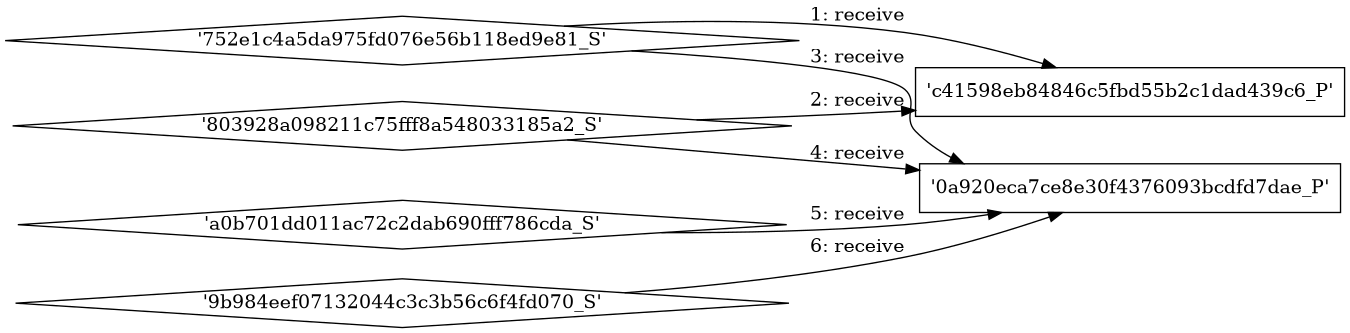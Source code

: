 digraph "D:\Learning\Paper\apt\基于CTI的攻击预警\Dataset\攻击图\ASGfromALLCTI\Secure your journey to the cloud with free DMARC monitoring for Office 365.dot" {
rankdir="LR"
size="9"
fixedsize="false"
splines="true"
nodesep=0.3
ranksep=0
fontsize=10
overlap="scalexy"
engine= "neato"
	"'c41598eb84846c5fbd55b2c1dad439c6_P'" [node_type=Process shape=box]
	"'752e1c4a5da975fd076e56b118ed9e81_S'" [node_type=Socket shape=diamond]
	"'752e1c4a5da975fd076e56b118ed9e81_S'" -> "'c41598eb84846c5fbd55b2c1dad439c6_P'" [label="1: receive"]
	"'c41598eb84846c5fbd55b2c1dad439c6_P'" [node_type=Process shape=box]
	"'803928a098211c75fff8a548033185a2_S'" [node_type=Socket shape=diamond]
	"'803928a098211c75fff8a548033185a2_S'" -> "'c41598eb84846c5fbd55b2c1dad439c6_P'" [label="2: receive"]
	"'0a920eca7ce8e30f4376093bcdfd7dae_P'" [node_type=Process shape=box]
	"'752e1c4a5da975fd076e56b118ed9e81_S'" [node_type=Socket shape=diamond]
	"'752e1c4a5da975fd076e56b118ed9e81_S'" -> "'0a920eca7ce8e30f4376093bcdfd7dae_P'" [label="3: receive"]
	"'0a920eca7ce8e30f4376093bcdfd7dae_P'" [node_type=Process shape=box]
	"'803928a098211c75fff8a548033185a2_S'" [node_type=Socket shape=diamond]
	"'803928a098211c75fff8a548033185a2_S'" -> "'0a920eca7ce8e30f4376093bcdfd7dae_P'" [label="4: receive"]
	"'0a920eca7ce8e30f4376093bcdfd7dae_P'" [node_type=Process shape=box]
	"'a0b701dd011ac72c2dab690fff786cda_S'" [node_type=Socket shape=diamond]
	"'a0b701dd011ac72c2dab690fff786cda_S'" -> "'0a920eca7ce8e30f4376093bcdfd7dae_P'" [label="5: receive"]
	"'0a920eca7ce8e30f4376093bcdfd7dae_P'" [node_type=Process shape=box]
	"'9b984eef07132044c3c3b56c6f4fd070_S'" [node_type=Socket shape=diamond]
	"'9b984eef07132044c3c3b56c6f4fd070_S'" -> "'0a920eca7ce8e30f4376093bcdfd7dae_P'" [label="6: receive"]
}
